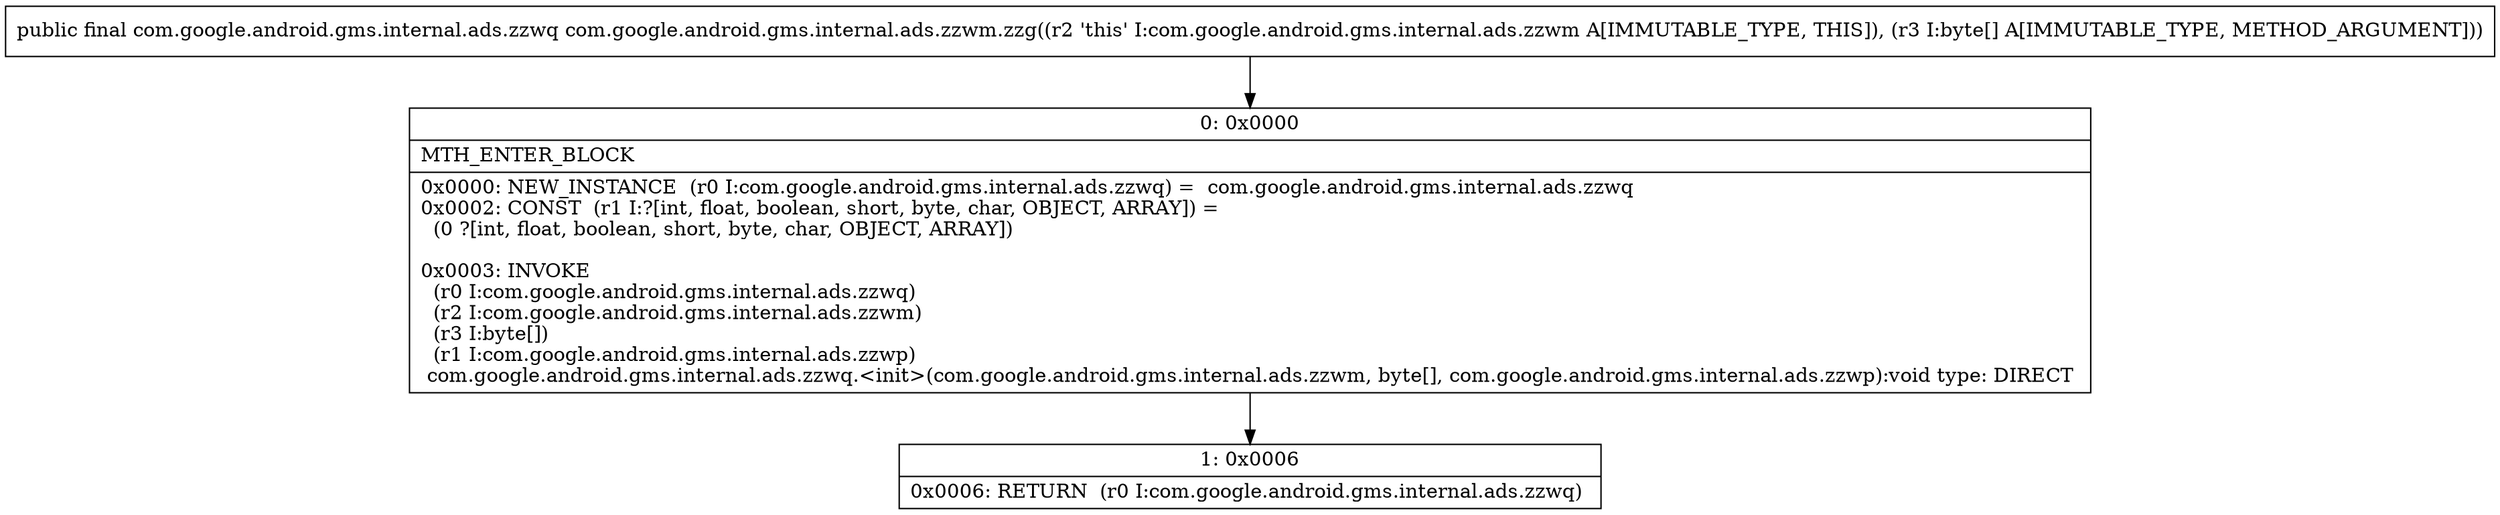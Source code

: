 digraph "CFG forcom.google.android.gms.internal.ads.zzwm.zzg([B)Lcom\/google\/android\/gms\/internal\/ads\/zzwq;" {
Node_0 [shape=record,label="{0\:\ 0x0000|MTH_ENTER_BLOCK\l|0x0000: NEW_INSTANCE  (r0 I:com.google.android.gms.internal.ads.zzwq) =  com.google.android.gms.internal.ads.zzwq \l0x0002: CONST  (r1 I:?[int, float, boolean, short, byte, char, OBJECT, ARRAY]) = \l  (0 ?[int, float, boolean, short, byte, char, OBJECT, ARRAY])\l \l0x0003: INVOKE  \l  (r0 I:com.google.android.gms.internal.ads.zzwq)\l  (r2 I:com.google.android.gms.internal.ads.zzwm)\l  (r3 I:byte[])\l  (r1 I:com.google.android.gms.internal.ads.zzwp)\l com.google.android.gms.internal.ads.zzwq.\<init\>(com.google.android.gms.internal.ads.zzwm, byte[], com.google.android.gms.internal.ads.zzwp):void type: DIRECT \l}"];
Node_1 [shape=record,label="{1\:\ 0x0006|0x0006: RETURN  (r0 I:com.google.android.gms.internal.ads.zzwq) \l}"];
MethodNode[shape=record,label="{public final com.google.android.gms.internal.ads.zzwq com.google.android.gms.internal.ads.zzwm.zzg((r2 'this' I:com.google.android.gms.internal.ads.zzwm A[IMMUTABLE_TYPE, THIS]), (r3 I:byte[] A[IMMUTABLE_TYPE, METHOD_ARGUMENT])) }"];
MethodNode -> Node_0;
Node_0 -> Node_1;
}

